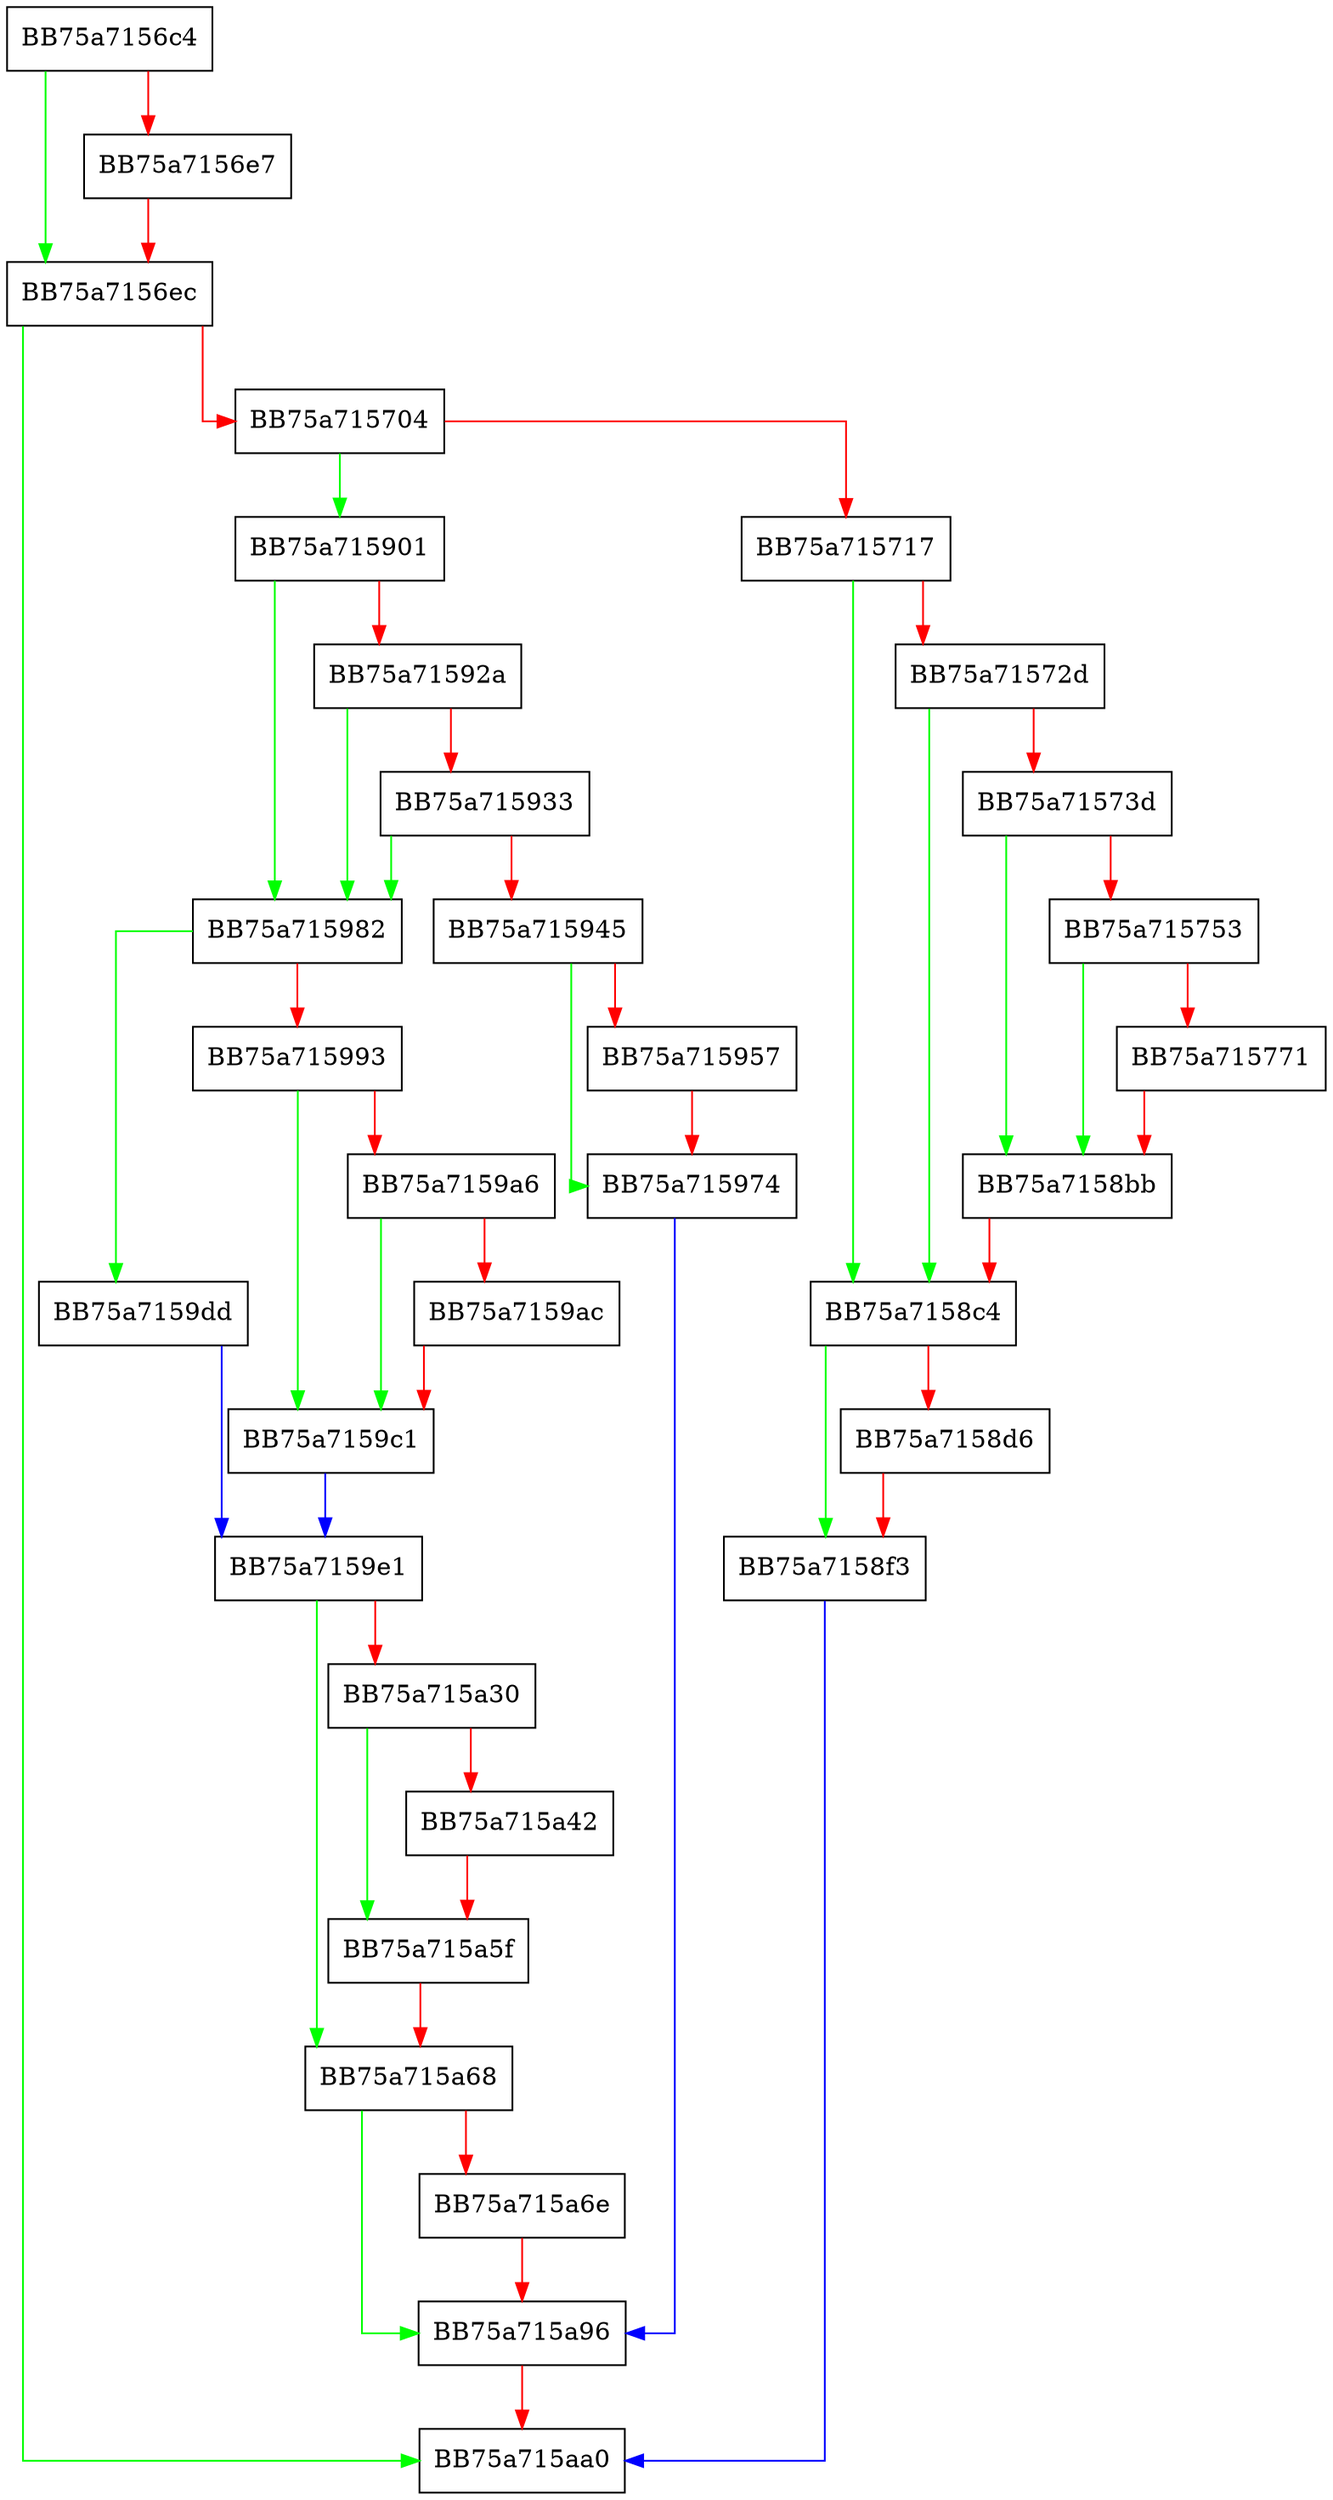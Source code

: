 digraph QueueDetection {
  node [shape="box"];
  graph [splines=ortho];
  BB75a7156c4 -> BB75a7156ec [color="green"];
  BB75a7156c4 -> BB75a7156e7 [color="red"];
  BB75a7156e7 -> BB75a7156ec [color="red"];
  BB75a7156ec -> BB75a715aa0 [color="green"];
  BB75a7156ec -> BB75a715704 [color="red"];
  BB75a715704 -> BB75a715901 [color="green"];
  BB75a715704 -> BB75a715717 [color="red"];
  BB75a715717 -> BB75a7158c4 [color="green"];
  BB75a715717 -> BB75a71572d [color="red"];
  BB75a71572d -> BB75a7158c4 [color="green"];
  BB75a71572d -> BB75a71573d [color="red"];
  BB75a71573d -> BB75a7158bb [color="green"];
  BB75a71573d -> BB75a715753 [color="red"];
  BB75a715753 -> BB75a7158bb [color="green"];
  BB75a715753 -> BB75a715771 [color="red"];
  BB75a715771 -> BB75a7158bb [color="red"];
  BB75a7158bb -> BB75a7158c4 [color="red"];
  BB75a7158c4 -> BB75a7158f3 [color="green"];
  BB75a7158c4 -> BB75a7158d6 [color="red"];
  BB75a7158d6 -> BB75a7158f3 [color="red"];
  BB75a7158f3 -> BB75a715aa0 [color="blue"];
  BB75a715901 -> BB75a715982 [color="green"];
  BB75a715901 -> BB75a71592a [color="red"];
  BB75a71592a -> BB75a715982 [color="green"];
  BB75a71592a -> BB75a715933 [color="red"];
  BB75a715933 -> BB75a715982 [color="green"];
  BB75a715933 -> BB75a715945 [color="red"];
  BB75a715945 -> BB75a715974 [color="green"];
  BB75a715945 -> BB75a715957 [color="red"];
  BB75a715957 -> BB75a715974 [color="red"];
  BB75a715974 -> BB75a715a96 [color="blue"];
  BB75a715982 -> BB75a7159dd [color="green"];
  BB75a715982 -> BB75a715993 [color="red"];
  BB75a715993 -> BB75a7159c1 [color="green"];
  BB75a715993 -> BB75a7159a6 [color="red"];
  BB75a7159a6 -> BB75a7159c1 [color="green"];
  BB75a7159a6 -> BB75a7159ac [color="red"];
  BB75a7159ac -> BB75a7159c1 [color="red"];
  BB75a7159c1 -> BB75a7159e1 [color="blue"];
  BB75a7159dd -> BB75a7159e1 [color="blue"];
  BB75a7159e1 -> BB75a715a68 [color="green"];
  BB75a7159e1 -> BB75a715a30 [color="red"];
  BB75a715a30 -> BB75a715a5f [color="green"];
  BB75a715a30 -> BB75a715a42 [color="red"];
  BB75a715a42 -> BB75a715a5f [color="red"];
  BB75a715a5f -> BB75a715a68 [color="red"];
  BB75a715a68 -> BB75a715a96 [color="green"];
  BB75a715a68 -> BB75a715a6e [color="red"];
  BB75a715a6e -> BB75a715a96 [color="red"];
  BB75a715a96 -> BB75a715aa0 [color="red"];
}